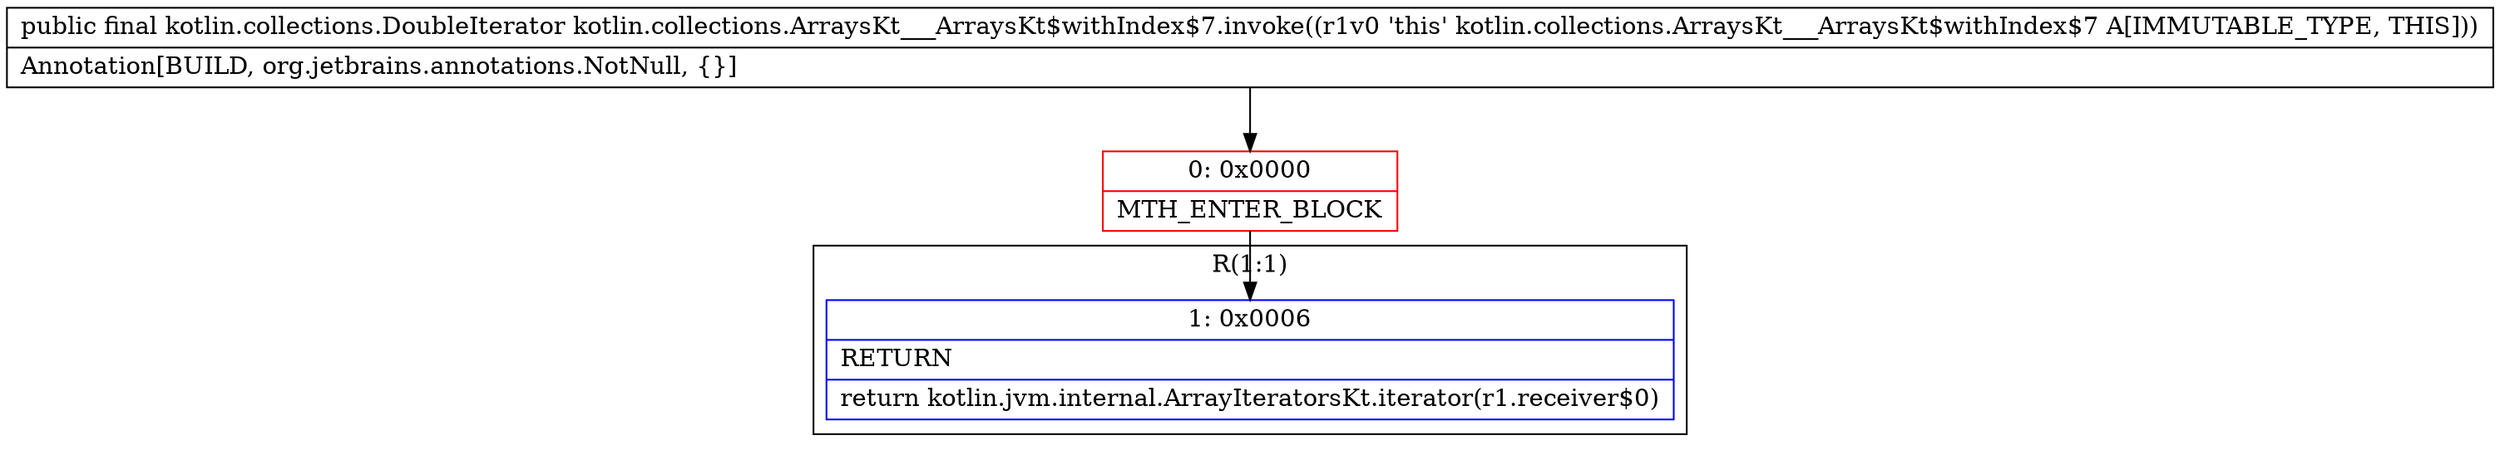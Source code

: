 digraph "CFG forkotlin.collections.ArraysKt___ArraysKt$withIndex$7.invoke()Lkotlin\/collections\/DoubleIterator;" {
subgraph cluster_Region_1938161710 {
label = "R(1:1)";
node [shape=record,color=blue];
Node_1 [shape=record,label="{1\:\ 0x0006|RETURN\l|return kotlin.jvm.internal.ArrayIteratorsKt.iterator(r1.receiver$0)\l}"];
}
Node_0 [shape=record,color=red,label="{0\:\ 0x0000|MTH_ENTER_BLOCK\l}"];
MethodNode[shape=record,label="{public final kotlin.collections.DoubleIterator kotlin.collections.ArraysKt___ArraysKt$withIndex$7.invoke((r1v0 'this' kotlin.collections.ArraysKt___ArraysKt$withIndex$7 A[IMMUTABLE_TYPE, THIS]))  | Annotation[BUILD, org.jetbrains.annotations.NotNull, \{\}]\l}"];
MethodNode -> Node_0;
Node_0 -> Node_1;
}


